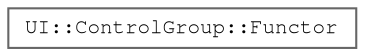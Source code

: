 digraph "Graphical Class Hierarchy"
{
 // LATEX_PDF_SIZE
  bgcolor="transparent";
  edge [fontname=FreeMono,fontsize=10,labelfontname=FreeMono,labelfontsize=10];
  node [fontname=FreeMono,fontsize=10,shape=box,height=0.2,width=0.4];
  rankdir="LR";
  Node0 [label="UI::ControlGroup::Functor",height=0.2,width=0.4,color="grey40", fillcolor="white", style="filled",URL="$struct_u_i_1_1_control_group_1_1_functor.html",tooltip=" "];
}
